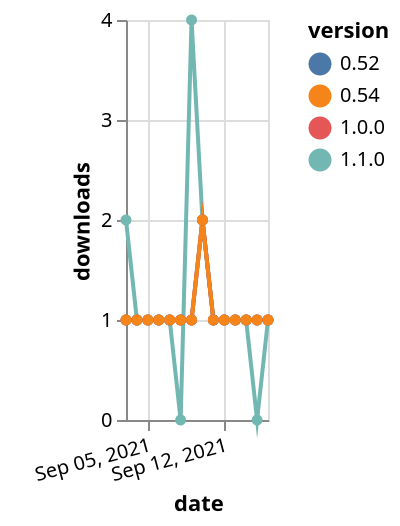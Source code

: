 {"$schema": "https://vega.github.io/schema/vega-lite/v5.json", "description": "A simple bar chart with embedded data.", "data": {"values": [{"date": "2021-09-03", "total": 129, "delta": 2, "version": "1.1.0"}, {"date": "2021-09-04", "total": 130, "delta": 1, "version": "1.1.0"}, {"date": "2021-09-05", "total": 131, "delta": 1, "version": "1.1.0"}, {"date": "2021-09-06", "total": 132, "delta": 1, "version": "1.1.0"}, {"date": "2021-09-07", "total": 133, "delta": 1, "version": "1.1.0"}, {"date": "2021-09-08", "total": 133, "delta": 0, "version": "1.1.0"}, {"date": "2021-09-09", "total": 137, "delta": 4, "version": "1.1.0"}, {"date": "2021-09-10", "total": 139, "delta": 2, "version": "1.1.0"}, {"date": "2021-09-11", "total": 140, "delta": 1, "version": "1.1.0"}, {"date": "2021-09-12", "total": 141, "delta": 1, "version": "1.1.0"}, {"date": "2021-09-13", "total": 142, "delta": 1, "version": "1.1.0"}, {"date": "2021-09-14", "total": 143, "delta": 1, "version": "1.1.0"}, {"date": "2021-09-15", "total": 143, "delta": 0, "version": "1.1.0"}, {"date": "2021-09-16", "total": 144, "delta": 1, "version": "1.1.0"}, {"date": "2021-09-03", "total": 139, "delta": 1, "version": "0.52"}, {"date": "2021-09-04", "total": 140, "delta": 1, "version": "0.52"}, {"date": "2021-09-05", "total": 141, "delta": 1, "version": "0.52"}, {"date": "2021-09-06", "total": 142, "delta": 1, "version": "0.52"}, {"date": "2021-09-07", "total": 143, "delta": 1, "version": "0.52"}, {"date": "2021-09-08", "total": 144, "delta": 1, "version": "0.52"}, {"date": "2021-09-09", "total": 145, "delta": 1, "version": "0.52"}, {"date": "2021-09-10", "total": 147, "delta": 2, "version": "0.52"}, {"date": "2021-09-11", "total": 148, "delta": 1, "version": "0.52"}, {"date": "2021-09-12", "total": 149, "delta": 1, "version": "0.52"}, {"date": "2021-09-13", "total": 150, "delta": 1, "version": "0.52"}, {"date": "2021-09-14", "total": 151, "delta": 1, "version": "0.52"}, {"date": "2021-09-15", "total": 152, "delta": 1, "version": "0.52"}, {"date": "2021-09-16", "total": 153, "delta": 1, "version": "0.52"}, {"date": "2021-09-03", "total": 124, "delta": 1, "version": "1.0.0"}, {"date": "2021-09-04", "total": 125, "delta": 1, "version": "1.0.0"}, {"date": "2021-09-05", "total": 126, "delta": 1, "version": "1.0.0"}, {"date": "2021-09-06", "total": 127, "delta": 1, "version": "1.0.0"}, {"date": "2021-09-07", "total": 128, "delta": 1, "version": "1.0.0"}, {"date": "2021-09-08", "total": 129, "delta": 1, "version": "1.0.0"}, {"date": "2021-09-09", "total": 130, "delta": 1, "version": "1.0.0"}, {"date": "2021-09-10", "total": 132, "delta": 2, "version": "1.0.0"}, {"date": "2021-09-11", "total": 133, "delta": 1, "version": "1.0.0"}, {"date": "2021-09-12", "total": 134, "delta": 1, "version": "1.0.0"}, {"date": "2021-09-13", "total": 135, "delta": 1, "version": "1.0.0"}, {"date": "2021-09-14", "total": 136, "delta": 1, "version": "1.0.0"}, {"date": "2021-09-15", "total": 137, "delta": 1, "version": "1.0.0"}, {"date": "2021-09-16", "total": 138, "delta": 1, "version": "1.0.0"}, {"date": "2021-09-03", "total": 140, "delta": 1, "version": "0.54"}, {"date": "2021-09-04", "total": 141, "delta": 1, "version": "0.54"}, {"date": "2021-09-05", "total": 142, "delta": 1, "version": "0.54"}, {"date": "2021-09-06", "total": 143, "delta": 1, "version": "0.54"}, {"date": "2021-09-07", "total": 144, "delta": 1, "version": "0.54"}, {"date": "2021-09-08", "total": 145, "delta": 1, "version": "0.54"}, {"date": "2021-09-09", "total": 146, "delta": 1, "version": "0.54"}, {"date": "2021-09-10", "total": 148, "delta": 2, "version": "0.54"}, {"date": "2021-09-11", "total": 149, "delta": 1, "version": "0.54"}, {"date": "2021-09-12", "total": 150, "delta": 1, "version": "0.54"}, {"date": "2021-09-13", "total": 151, "delta": 1, "version": "0.54"}, {"date": "2021-09-14", "total": 152, "delta": 1, "version": "0.54"}, {"date": "2021-09-15", "total": 153, "delta": 1, "version": "0.54"}, {"date": "2021-09-16", "total": 154, "delta": 1, "version": "0.54"}]}, "width": "container", "mark": {"type": "line", "point": {"filled": true}}, "encoding": {"x": {"field": "date", "type": "temporal", "timeUnit": "yearmonthdate", "title": "date", "axis": {"labelAngle": -15}}, "y": {"field": "delta", "type": "quantitative", "title": "downloads"}, "color": {"field": "version", "type": "nominal"}, "tooltip": {"field": "delta"}}}